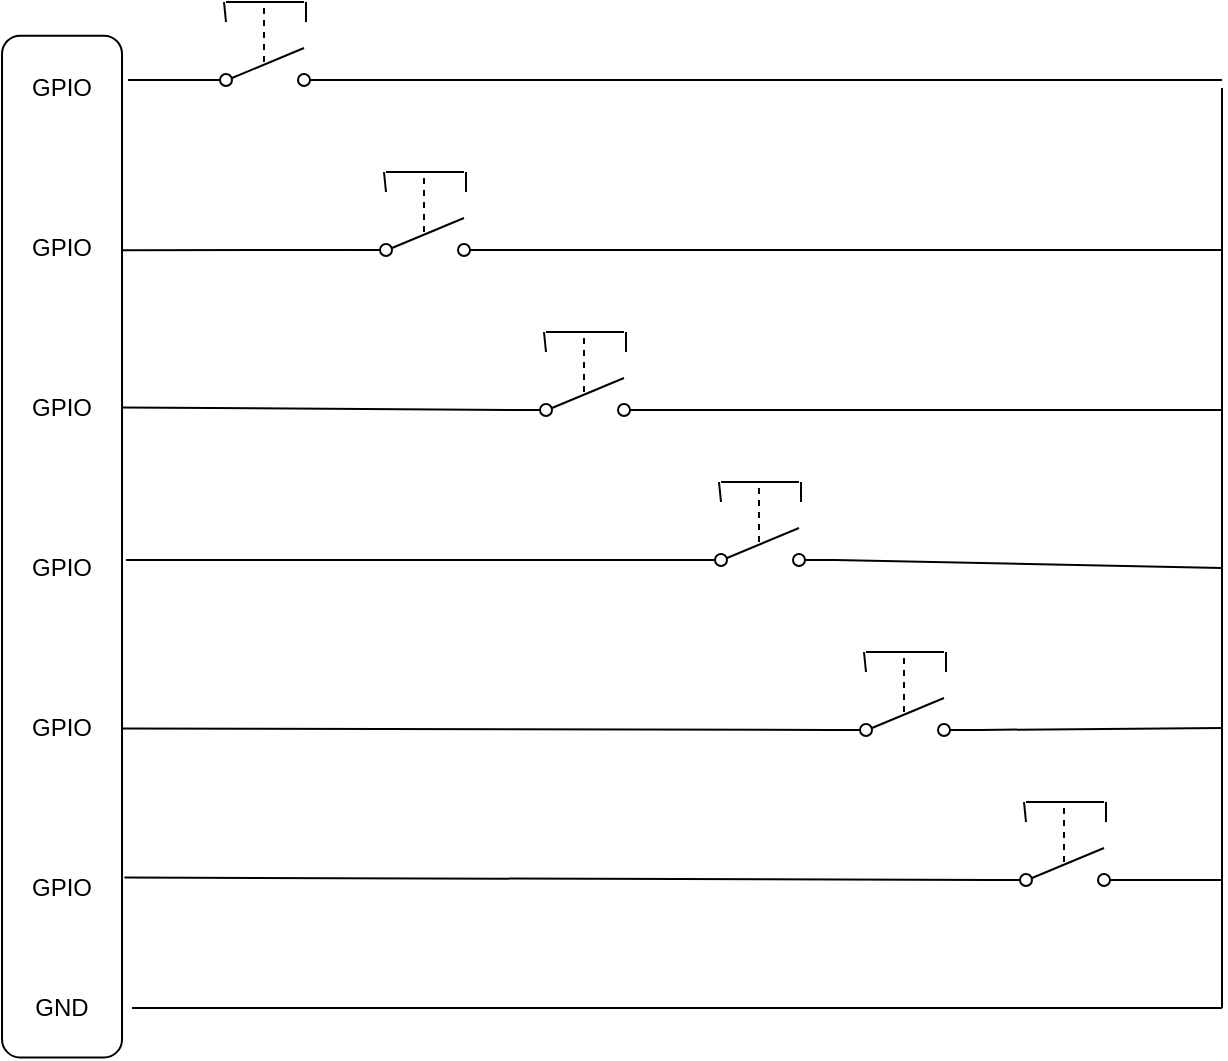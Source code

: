 <mxfile version="14.4.3" type="device"><diagram id="wah4_Vg8t9xMj0e3hr95" name="Seite-1"><mxGraphModel dx="1024" dy="592" grid="1" gridSize="10" guides="1" tooltips="1" connect="1" arrows="1" fold="1" page="1" pageScale="1" pageWidth="827" pageHeight="1169" math="0" shadow="0"><root><mxCell id="0"/><mxCell id="1" parent="0"/><mxCell id="7QTODc6oBuqBNwgMVjQK-20" value="" style="rounded=1;whiteSpace=wrap;html=1;rotation=90;" parent="1" vertex="1"><mxGeometry x="-155.38" y="699.3" width="510.79" height="60" as="geometry"/></mxCell><mxCell id="7QTODc6oBuqBNwgMVjQK-10" value="GPIO" style="text;html=1;strokeColor=none;fillColor=none;align=center;verticalAlign=middle;whiteSpace=wrap;rounded=0;" parent="1" vertex="1"><mxGeometry x="80" y="570" width="40" height="20" as="geometry"/></mxCell><mxCell id="7QTODc6oBuqBNwgMVjQK-12" value="GPIO" style="text;html=1;strokeColor=none;fillColor=none;align=center;verticalAlign=middle;whiteSpace=wrap;rounded=0;" parent="1" vertex="1"><mxGeometry x="80" y="730" width="40" height="20" as="geometry"/></mxCell><mxCell id="7QTODc6oBuqBNwgMVjQK-13" value="GND" style="text;html=1;strokeColor=none;fillColor=none;align=center;verticalAlign=middle;whiteSpace=wrap;rounded=0;" parent="1" vertex="1"><mxGeometry x="80" y="950" width="40" height="20" as="geometry"/></mxCell><mxCell id="7QTODc6oBuqBNwgMVjQK-14" value="GPIO" style="text;html=1;strokeColor=none;fillColor=none;align=center;verticalAlign=middle;whiteSpace=wrap;rounded=0;" parent="1" vertex="1"><mxGeometry x="80" y="810" width="40" height="20" as="geometry"/></mxCell><mxCell id="7QTODc6oBuqBNwgMVjQK-17" value="GPIO" style="text;html=1;strokeColor=none;fillColor=none;align=center;verticalAlign=middle;whiteSpace=wrap;rounded=0;" parent="1" vertex="1"><mxGeometry x="80" y="890" width="40" height="20" as="geometry"/></mxCell><mxCell id="7QTODc6oBuqBNwgMVjQK-18" value="GPIO" style="text;html=1;strokeColor=none;fillColor=none;align=center;verticalAlign=middle;whiteSpace=wrap;rounded=0;" parent="1" vertex="1"><mxGeometry x="80" y="650" width="40" height="20" as="geometry"/></mxCell><mxCell id="7QTODc6oBuqBNwgMVjQK-19" value="GPIO" style="text;html=1;strokeColor=none;fillColor=none;align=center;verticalAlign=middle;whiteSpace=wrap;rounded=0;" parent="1" vertex="1"><mxGeometry x="80" y="490" width="40" height="20" as="geometry"/></mxCell><mxCell id="7QTODc6oBuqBNwgMVjQK-22" value="" style="endArrow=none;html=1;entryX=0;entryY=0.84;entryDx=0;entryDy=0;entryPerimeter=0;" parent="1" target="7QTODc6oBuqBNwgMVjQK-4" edge="1"><mxGeometry width="50" height="50" relative="1" as="geometry"><mxPoint x="133" y="496" as="sourcePoint"/><mxPoint x="320" y="499" as="targetPoint"/></mxGeometry></mxCell><mxCell id="7QTODc6oBuqBNwgMVjQK-27" value="" style="endArrow=none;html=1;exitX=0.21;exitY=0.007;exitDx=0;exitDy=0;exitPerimeter=0;entryX=0;entryY=0.84;entryDx=0;entryDy=0;entryPerimeter=0;" parent="1" source="7QTODc6oBuqBNwgMVjQK-20" target="7QTODc6oBuqBNwgMVjQK-133" edge="1"><mxGeometry width="50" height="50" relative="1" as="geometry"><mxPoint x="160" y="600" as="sourcePoint"/><mxPoint x="360" y="578" as="targetPoint"/></mxGeometry></mxCell><mxCell id="7QTODc6oBuqBNwgMVjQK-34" value="" style="endArrow=none;html=1;exitX=0.21;exitY=0.007;exitDx=0;exitDy=0;exitPerimeter=0;entryX=0;entryY=0.84;entryDx=0;entryDy=0;entryPerimeter=0;" parent="1" target="7QTODc6oBuqBNwgMVjQK-121" edge="1"><mxGeometry width="50" height="50" relative="1" as="geometry"><mxPoint x="129.995" y="659.718" as="sourcePoint"/><mxPoint x="1040" y="660" as="targetPoint"/></mxGeometry></mxCell><mxCell id="7QTODc6oBuqBNwgMVjQK-41" value="" style="endArrow=none;html=1;entryX=0;entryY=0.84;entryDx=0;entryDy=0;entryPerimeter=0;" parent="1" target="7QTODc6oBuqBNwgMVjQK-127" edge="1"><mxGeometry width="50" height="50" relative="1" as="geometry"><mxPoint x="132" y="736" as="sourcePoint"/><mxPoint x="1040" y="738" as="targetPoint"/></mxGeometry></mxCell><mxCell id="7QTODc6oBuqBNwgMVjQK-49" value="" style="endArrow=none;html=1;exitX=0.678;exitY=0.007;exitDx=0;exitDy=0;exitPerimeter=0;entryX=0;entryY=0.84;entryDx=0;entryDy=0;entryPerimeter=0;" parent="1" source="7QTODc6oBuqBNwgMVjQK-20" target="7QTODc6oBuqBNwgMVjQK-139" edge="1"><mxGeometry width="50" height="50" relative="1" as="geometry"><mxPoint x="160" y="820" as="sourcePoint"/><mxPoint x="1040" y="820" as="targetPoint"/></mxGeometry></mxCell><mxCell id="7QTODc6oBuqBNwgMVjQK-56" value="" style="endArrow=none;html=1;exitX=0.824;exitY=-0.02;exitDx=0;exitDy=0;exitPerimeter=0;entryX=0;entryY=0.84;entryDx=0;entryDy=0;entryPerimeter=0;" parent="1" source="7QTODc6oBuqBNwgMVjQK-20" target="7QTODc6oBuqBNwgMVjQK-145" edge="1"><mxGeometry width="50" height="50" relative="1" as="geometry"><mxPoint x="150" y="920" as="sourcePoint"/><mxPoint x="1040" y="900" as="targetPoint"/></mxGeometry></mxCell><mxCell id="7QTODc6oBuqBNwgMVjQK-106" value="" style="group;direction=east;rotation=-90;" parent="1" vertex="1" connectable="0"><mxGeometry x="180" y="440" width="42" height="75" as="geometry"/></mxCell><mxCell id="7QTODc6oBuqBNwgMVjQK-4" value="" style="pointerEvents=1;verticalLabelPosition=bottom;shadow=0;dashed=0;align=center;html=1;verticalAlign=top;shape=mxgraph.electrical.electro-mechanical.simple_switch;rotation=0;direction=east;" parent="7QTODc6oBuqBNwgMVjQK-106" vertex="1"><mxGeometry x="-16" y="40" width="75" height="19" as="geometry"/></mxCell><mxCell id="7QTODc6oBuqBNwgMVjQK-6" value="" style="endArrow=none;html=1;" parent="7QTODc6oBuqBNwgMVjQK-106" edge="1"><mxGeometry width="50" height="50" relative="1" as="geometry"><mxPoint x="41" y="17" as="sourcePoint"/><mxPoint x="2" y="17" as="targetPoint"/><Array as="points"><mxPoint x="22" y="17"/></Array></mxGeometry></mxCell><mxCell id="7QTODc6oBuqBNwgMVjQK-8" value="" style="endArrow=none;html=1;" parent="7QTODc6oBuqBNwgMVjQK-106" edge="1"><mxGeometry width="50" height="50" relative="1" as="geometry"><mxPoint x="2" y="27" as="sourcePoint"/><mxPoint x="1" y="17" as="targetPoint"/></mxGeometry></mxCell><mxCell id="7QTODc6oBuqBNwgMVjQK-23" value="" style="endArrow=none;dashed=1;html=1;" parent="7QTODc6oBuqBNwgMVjQK-106" edge="1"><mxGeometry width="50" height="50" relative="1" as="geometry"><mxPoint x="21" y="47" as="sourcePoint"/><mxPoint x="21" y="17" as="targetPoint"/></mxGeometry></mxCell><mxCell id="7QTODc6oBuqBNwgMVjQK-25" value="" style="endArrow=none;html=1;" parent="7QTODc6oBuqBNwgMVjQK-106" edge="1"><mxGeometry width="50" height="50" relative="1" as="geometry"><mxPoint x="42" y="27" as="sourcePoint"/><mxPoint x="42" y="17" as="targetPoint"/></mxGeometry></mxCell><mxCell id="7QTODc6oBuqBNwgMVjQK-107" value="" style="endArrow=none;html=1;exitX=1;exitY=0.84;exitDx=0;exitDy=0;exitPerimeter=0;" parent="1" source="7QTODc6oBuqBNwgMVjQK-4" edge="1"><mxGeometry width="50" height="50" relative="1" as="geometry"><mxPoint x="500" y="500" as="sourcePoint"/><mxPoint x="680" y="496" as="targetPoint"/></mxGeometry></mxCell><mxCell id="7QTODc6oBuqBNwgMVjQK-120" value="" style="group;direction=east;rotation=-90;" parent="1" vertex="1" connectable="0"><mxGeometry x="340" y="605" width="42" height="75" as="geometry"/></mxCell><mxCell id="7QTODc6oBuqBNwgMVjQK-121" value="" style="pointerEvents=1;verticalLabelPosition=bottom;shadow=0;dashed=0;align=center;html=1;verticalAlign=top;shape=mxgraph.electrical.electro-mechanical.simple_switch;rotation=0;direction=east;" parent="7QTODc6oBuqBNwgMVjQK-120" vertex="1"><mxGeometry x="-16" y="40" width="75" height="19" as="geometry"/></mxCell><mxCell id="7QTODc6oBuqBNwgMVjQK-122" value="" style="endArrow=none;html=1;" parent="7QTODc6oBuqBNwgMVjQK-120" edge="1"><mxGeometry width="50" height="50" relative="1" as="geometry"><mxPoint x="41" y="17" as="sourcePoint"/><mxPoint x="2" y="17" as="targetPoint"/><Array as="points"><mxPoint x="22" y="17"/></Array></mxGeometry></mxCell><mxCell id="7QTODc6oBuqBNwgMVjQK-123" value="" style="endArrow=none;html=1;" parent="7QTODc6oBuqBNwgMVjQK-120" edge="1"><mxGeometry width="50" height="50" relative="1" as="geometry"><mxPoint x="2" y="27" as="sourcePoint"/><mxPoint x="1" y="17" as="targetPoint"/></mxGeometry></mxCell><mxCell id="7QTODc6oBuqBNwgMVjQK-124" value="" style="endArrow=none;dashed=1;html=1;" parent="7QTODc6oBuqBNwgMVjQK-120" edge="1"><mxGeometry width="50" height="50" relative="1" as="geometry"><mxPoint x="21" y="47" as="sourcePoint"/><mxPoint x="21" y="17" as="targetPoint"/></mxGeometry></mxCell><mxCell id="7QTODc6oBuqBNwgMVjQK-125" value="" style="endArrow=none;html=1;" parent="7QTODc6oBuqBNwgMVjQK-120" edge="1"><mxGeometry width="50" height="50" relative="1" as="geometry"><mxPoint x="42" y="27" as="sourcePoint"/><mxPoint x="42" y="17" as="targetPoint"/></mxGeometry></mxCell><mxCell id="7QTODc6oBuqBNwgMVjQK-126" value="" style="group;direction=east;rotation=-90;" parent="1" vertex="1" connectable="0"><mxGeometry x="427.5" y="680" width="42" height="75" as="geometry"/></mxCell><mxCell id="7QTODc6oBuqBNwgMVjQK-127" value="" style="pointerEvents=1;verticalLabelPosition=bottom;shadow=0;dashed=0;align=center;html=1;verticalAlign=top;shape=mxgraph.electrical.electro-mechanical.simple_switch;rotation=0;direction=east;" parent="7QTODc6oBuqBNwgMVjQK-126" vertex="1"><mxGeometry x="-16" y="40" width="75" height="19" as="geometry"/></mxCell><mxCell id="7QTODc6oBuqBNwgMVjQK-128" value="" style="endArrow=none;html=1;" parent="7QTODc6oBuqBNwgMVjQK-126" edge="1"><mxGeometry width="50" height="50" relative="1" as="geometry"><mxPoint x="41" y="17" as="sourcePoint"/><mxPoint x="2" y="17" as="targetPoint"/><Array as="points"><mxPoint x="22" y="17"/></Array></mxGeometry></mxCell><mxCell id="7QTODc6oBuqBNwgMVjQK-129" value="" style="endArrow=none;html=1;" parent="7QTODc6oBuqBNwgMVjQK-126" edge="1"><mxGeometry width="50" height="50" relative="1" as="geometry"><mxPoint x="2" y="27" as="sourcePoint"/><mxPoint x="1" y="17" as="targetPoint"/></mxGeometry></mxCell><mxCell id="7QTODc6oBuqBNwgMVjQK-130" value="" style="endArrow=none;dashed=1;html=1;" parent="7QTODc6oBuqBNwgMVjQK-126" edge="1"><mxGeometry width="50" height="50" relative="1" as="geometry"><mxPoint x="21" y="47" as="sourcePoint"/><mxPoint x="21" y="17" as="targetPoint"/></mxGeometry></mxCell><mxCell id="7QTODc6oBuqBNwgMVjQK-131" value="" style="endArrow=none;html=1;" parent="7QTODc6oBuqBNwgMVjQK-126" edge="1"><mxGeometry width="50" height="50" relative="1" as="geometry"><mxPoint x="42" y="27" as="sourcePoint"/><mxPoint x="42" y="17" as="targetPoint"/></mxGeometry></mxCell><mxCell id="7QTODc6oBuqBNwgMVjQK-132" value="" style="group;direction=east;rotation=-90;" parent="1" vertex="1" connectable="0"><mxGeometry x="260" y="525" width="42" height="75" as="geometry"/></mxCell><mxCell id="7QTODc6oBuqBNwgMVjQK-133" value="" style="pointerEvents=1;verticalLabelPosition=bottom;shadow=0;dashed=0;align=center;html=1;verticalAlign=top;shape=mxgraph.electrical.electro-mechanical.simple_switch;rotation=0;direction=east;" parent="7QTODc6oBuqBNwgMVjQK-132" vertex="1"><mxGeometry x="-16" y="40" width="75" height="19" as="geometry"/></mxCell><mxCell id="7QTODc6oBuqBNwgMVjQK-134" value="" style="endArrow=none;html=1;" parent="7QTODc6oBuqBNwgMVjQK-132" edge="1"><mxGeometry width="50" height="50" relative="1" as="geometry"><mxPoint x="41" y="17" as="sourcePoint"/><mxPoint x="2" y="17" as="targetPoint"/><Array as="points"><mxPoint x="22" y="17"/></Array></mxGeometry></mxCell><mxCell id="7QTODc6oBuqBNwgMVjQK-135" value="" style="endArrow=none;html=1;" parent="7QTODc6oBuqBNwgMVjQK-132" edge="1"><mxGeometry width="50" height="50" relative="1" as="geometry"><mxPoint x="2" y="27" as="sourcePoint"/><mxPoint x="1" y="17" as="targetPoint"/></mxGeometry></mxCell><mxCell id="7QTODc6oBuqBNwgMVjQK-136" value="" style="endArrow=none;dashed=1;html=1;" parent="7QTODc6oBuqBNwgMVjQK-132" edge="1"><mxGeometry width="50" height="50" relative="1" as="geometry"><mxPoint x="21" y="47" as="sourcePoint"/><mxPoint x="21" y="17" as="targetPoint"/></mxGeometry></mxCell><mxCell id="7QTODc6oBuqBNwgMVjQK-137" value="" style="endArrow=none;html=1;" parent="7QTODc6oBuqBNwgMVjQK-132" edge="1"><mxGeometry width="50" height="50" relative="1" as="geometry"><mxPoint x="42" y="27" as="sourcePoint"/><mxPoint x="42" y="17" as="targetPoint"/></mxGeometry></mxCell><mxCell id="7QTODc6oBuqBNwgMVjQK-138" value="" style="group;direction=east;rotation=-90;" parent="1" vertex="1" connectable="0"><mxGeometry x="500" y="765" width="42" height="75" as="geometry"/></mxCell><mxCell id="7QTODc6oBuqBNwgMVjQK-139" value="" style="pointerEvents=1;verticalLabelPosition=bottom;shadow=0;dashed=0;align=center;html=1;verticalAlign=top;shape=mxgraph.electrical.electro-mechanical.simple_switch;rotation=0;direction=east;" parent="7QTODc6oBuqBNwgMVjQK-138" vertex="1"><mxGeometry x="-16" y="40" width="75" height="19" as="geometry"/></mxCell><mxCell id="7QTODc6oBuqBNwgMVjQK-140" value="" style="endArrow=none;html=1;" parent="7QTODc6oBuqBNwgMVjQK-138" edge="1"><mxGeometry width="50" height="50" relative="1" as="geometry"><mxPoint x="41" y="17" as="sourcePoint"/><mxPoint x="2" y="17" as="targetPoint"/><Array as="points"><mxPoint x="22" y="17"/></Array></mxGeometry></mxCell><mxCell id="7QTODc6oBuqBNwgMVjQK-141" value="" style="endArrow=none;html=1;" parent="7QTODc6oBuqBNwgMVjQK-138" edge="1"><mxGeometry width="50" height="50" relative="1" as="geometry"><mxPoint x="2" y="27" as="sourcePoint"/><mxPoint x="1" y="17" as="targetPoint"/></mxGeometry></mxCell><mxCell id="7QTODc6oBuqBNwgMVjQK-142" value="" style="endArrow=none;dashed=1;html=1;" parent="7QTODc6oBuqBNwgMVjQK-138" edge="1"><mxGeometry width="50" height="50" relative="1" as="geometry"><mxPoint x="21" y="47" as="sourcePoint"/><mxPoint x="21" y="17" as="targetPoint"/></mxGeometry></mxCell><mxCell id="7QTODc6oBuqBNwgMVjQK-143" value="" style="endArrow=none;html=1;" parent="7QTODc6oBuqBNwgMVjQK-138" edge="1"><mxGeometry width="50" height="50" relative="1" as="geometry"><mxPoint x="42" y="27" as="sourcePoint"/><mxPoint x="42" y="17" as="targetPoint"/></mxGeometry></mxCell><mxCell id="7QTODc6oBuqBNwgMVjQK-144" value="" style="group;direction=east;rotation=-90;" parent="1" vertex="1" connectable="0"><mxGeometry x="580" y="840" width="42" height="75" as="geometry"/></mxCell><mxCell id="7QTODc6oBuqBNwgMVjQK-145" value="" style="pointerEvents=1;verticalLabelPosition=bottom;shadow=0;dashed=0;align=center;html=1;verticalAlign=top;shape=mxgraph.electrical.electro-mechanical.simple_switch;rotation=0;direction=east;" parent="7QTODc6oBuqBNwgMVjQK-144" vertex="1"><mxGeometry x="-16" y="40" width="75" height="19" as="geometry"/></mxCell><mxCell id="7QTODc6oBuqBNwgMVjQK-146" value="" style="endArrow=none;html=1;" parent="7QTODc6oBuqBNwgMVjQK-144" edge="1"><mxGeometry width="50" height="50" relative="1" as="geometry"><mxPoint x="41" y="17" as="sourcePoint"/><mxPoint x="2" y="17" as="targetPoint"/><Array as="points"><mxPoint x="22" y="17"/></Array></mxGeometry></mxCell><mxCell id="7QTODc6oBuqBNwgMVjQK-147" value="" style="endArrow=none;html=1;" parent="7QTODc6oBuqBNwgMVjQK-144" edge="1"><mxGeometry width="50" height="50" relative="1" as="geometry"><mxPoint x="2" y="27" as="sourcePoint"/><mxPoint x="1" y="17" as="targetPoint"/></mxGeometry></mxCell><mxCell id="7QTODc6oBuqBNwgMVjQK-148" value="" style="endArrow=none;dashed=1;html=1;" parent="7QTODc6oBuqBNwgMVjQK-144" edge="1"><mxGeometry width="50" height="50" relative="1" as="geometry"><mxPoint x="21" y="47" as="sourcePoint"/><mxPoint x="21" y="17" as="targetPoint"/></mxGeometry></mxCell><mxCell id="7QTODc6oBuqBNwgMVjQK-149" value="" style="endArrow=none;html=1;" parent="7QTODc6oBuqBNwgMVjQK-144" edge="1"><mxGeometry width="50" height="50" relative="1" as="geometry"><mxPoint x="42" y="27" as="sourcePoint"/><mxPoint x="42" y="17" as="targetPoint"/></mxGeometry></mxCell><mxCell id="ibtXJ6CZMd1-C9rZjsya-19" value="" style="endArrow=none;html=1;" parent="1" edge="1"><mxGeometry width="50" height="50" relative="1" as="geometry"><mxPoint x="680" y="960" as="sourcePoint"/><mxPoint x="680" y="500" as="targetPoint"/></mxGeometry></mxCell><mxCell id="ibtXJ6CZMd1-C9rZjsya-22" value="" style="endArrow=none;html=1;exitX=1;exitY=0.84;exitDx=0;exitDy=0;exitPerimeter=0;" parent="1" source="7QTODc6oBuqBNwgMVjQK-145" edge="1"><mxGeometry width="50" height="50" relative="1" as="geometry"><mxPoint x="750" y="860" as="sourcePoint"/><mxPoint x="680" y="896" as="targetPoint"/></mxGeometry></mxCell><mxCell id="ibtXJ6CZMd1-C9rZjsya-23" value="" style="endArrow=none;html=1;exitX=1;exitY=0.84;exitDx=0;exitDy=0;exitPerimeter=0;" parent="1" source="7QTODc6oBuqBNwgMVjQK-139" edge="1"><mxGeometry width="50" height="50" relative="1" as="geometry"><mxPoint x="760" y="870" as="sourcePoint"/><mxPoint x="680" y="820" as="targetPoint"/></mxGeometry></mxCell><mxCell id="ibtXJ6CZMd1-C9rZjsya-24" value="" style="endArrow=none;html=1;exitX=1;exitY=0.84;exitDx=0;exitDy=0;exitPerimeter=0;" parent="1" source="7QTODc6oBuqBNwgMVjQK-127" edge="1"><mxGeometry width="50" height="50" relative="1" as="geometry"><mxPoint x="770" y="880" as="sourcePoint"/><mxPoint x="680" y="740" as="targetPoint"/></mxGeometry></mxCell><mxCell id="ibtXJ6CZMd1-C9rZjsya-25" value="" style="endArrow=none;html=1;exitX=1;exitY=0.84;exitDx=0;exitDy=0;exitPerimeter=0;" parent="1" source="7QTODc6oBuqBNwgMVjQK-121" edge="1"><mxGeometry width="50" height="50" relative="1" as="geometry"><mxPoint x="780" y="890" as="sourcePoint"/><mxPoint x="680" y="661" as="targetPoint"/></mxGeometry></mxCell><mxCell id="ibtXJ6CZMd1-C9rZjsya-26" value="" style="endArrow=none;html=1;exitX=1;exitY=0.84;exitDx=0;exitDy=0;exitPerimeter=0;" parent="1" source="7QTODc6oBuqBNwgMVjQK-133" edge="1"><mxGeometry width="50" height="50" relative="1" as="geometry"><mxPoint x="790" y="900" as="sourcePoint"/><mxPoint x="680" y="581" as="targetPoint"/></mxGeometry></mxCell><mxCell id="zfNXnLyHK8IL69TYsqTS-1" value="" style="endArrow=none;html=1;" parent="1" edge="1"><mxGeometry width="50" height="50" relative="1" as="geometry"><mxPoint x="135" y="960" as="sourcePoint"/><mxPoint x="680" y="960" as="targetPoint"/></mxGeometry></mxCell></root></mxGraphModel></diagram></mxfile>